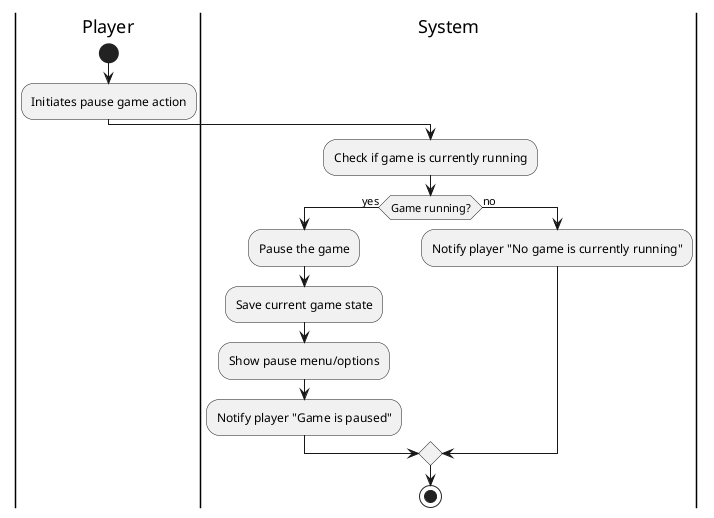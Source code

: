 @startuml pauseGame
|Player|
start
:Initiates pause game action;

|System|
:Check if game is currently running;
if (Game running?) then (yes)
    :Pause the game;
    :Save current game state;
    :Show pause menu/options;
    :Notify player "Game is paused";
else (no)
    :Notify player "No game is currently running";
endif
stop
@enduml
